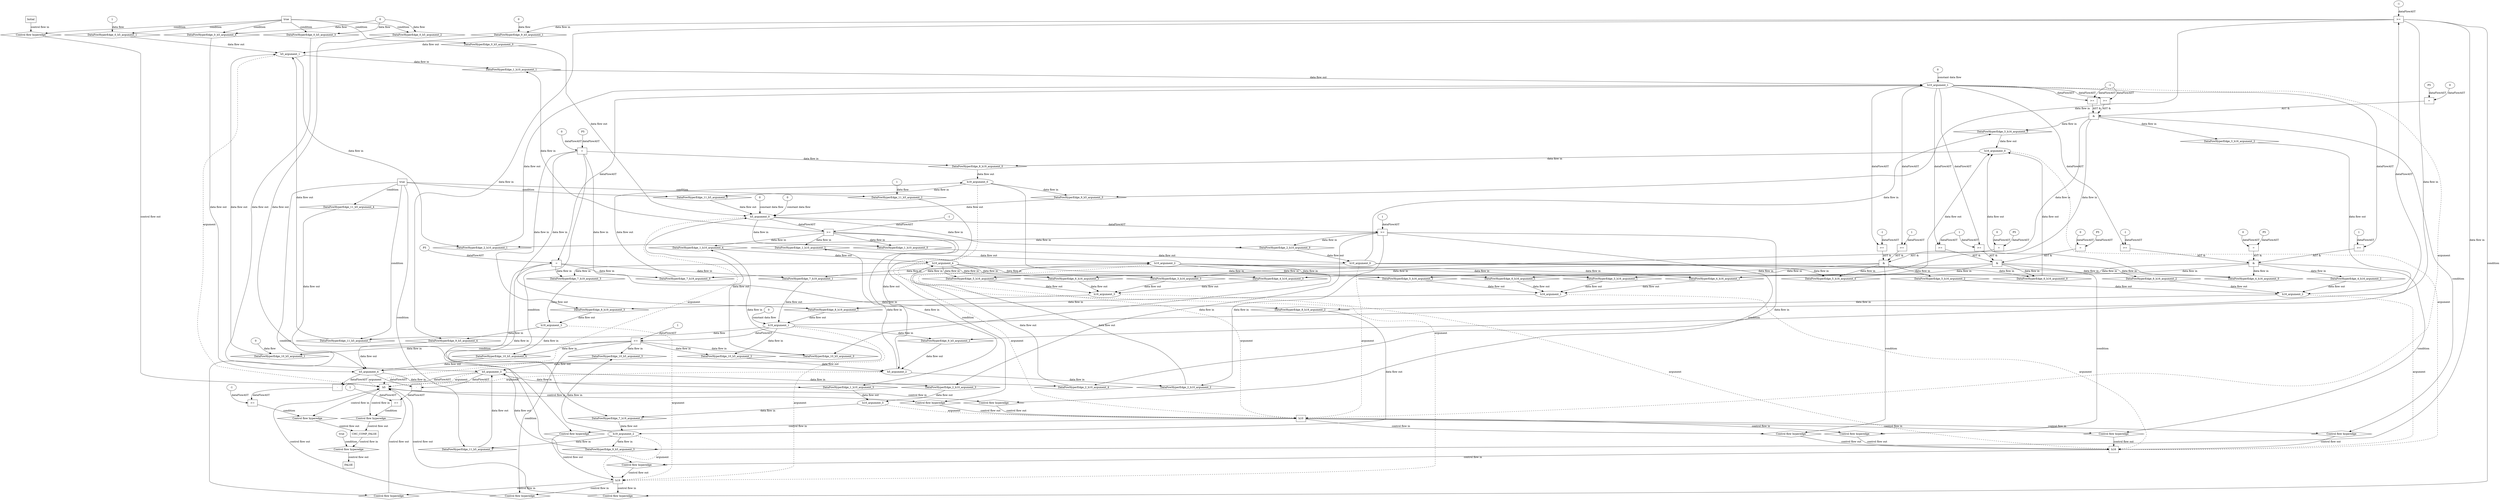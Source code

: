 digraph dag {
"CHC_COMP_FALSE" [label="CHC_COMP_FALSE" nodeName="CHC_COMP_FALSE" class=cfn  shape="rect"];
"h10" [label="h10" nodeName="h10" class=cfn  shape="rect"];
"h16" [label="h16" nodeName="h16" class=cfn  shape="rect"];
"h19" [label="h19" nodeName="h19" class=cfn  shape="rect"];
"h5" [label="h5" nodeName="h5" class=cfn  shape="rect"];
FALSE [label="FALSE" nodeName=FALSE class=cfn  shape="rect"];
Initial [label="Initial" nodeName=Initial class=cfn  shape="rect"];
ControlFowHyperEdge_0 [label="Control flow hyperedge" nodeName=ControlFowHyperEdge_0 class=controlFlowHyperEdge shape="diamond"];
"Initial" -> ControlFowHyperEdge_0 [label="control flow in"]
ControlFowHyperEdge_0 -> "h5" [label="control flow out"]
ControlFowHyperEdge_1 [label="Control flow hyperedge" nodeName=ControlFowHyperEdge_1 class=controlFlowHyperEdge shape="diamond"];
"h5" -> ControlFowHyperEdge_1 [label="control flow in"]
ControlFowHyperEdge_1 -> "h10" [label="control flow out"]
ControlFowHyperEdge_2 [label="Control flow hyperedge" nodeName=ControlFowHyperEdge_2 class=controlFlowHyperEdge shape="diamond"];
"h5" -> ControlFowHyperEdge_2 [label="control flow in"]
ControlFowHyperEdge_2 -> "h10" [label="control flow out"]
ControlFowHyperEdge_3 [label="Control flow hyperedge" nodeName=ControlFowHyperEdge_3 class=controlFlowHyperEdge shape="diamond"];
"h10" -> ControlFowHyperEdge_3 [label="control flow in"]
ControlFowHyperEdge_3 -> "h16" [label="control flow out"]
ControlFowHyperEdge_4 [label="Control flow hyperedge" nodeName=ControlFowHyperEdge_4 class=controlFlowHyperEdge shape="diamond"];
"h10" -> ControlFowHyperEdge_4 [label="control flow in"]
ControlFowHyperEdge_4 -> "h16" [label="control flow out"]
ControlFowHyperEdge_5 [label="Control flow hyperedge" nodeName=ControlFowHyperEdge_5 class=controlFlowHyperEdge shape="diamond"];
"h10" -> ControlFowHyperEdge_5 [label="control flow in"]
ControlFowHyperEdge_5 -> "h16" [label="control flow out"]
ControlFowHyperEdge_6 [label="Control flow hyperedge" nodeName=ControlFowHyperEdge_6 class=controlFlowHyperEdge shape="diamond"];
"h10" -> ControlFowHyperEdge_6 [label="control flow in"]
ControlFowHyperEdge_6 -> "h16" [label="control flow out"]
ControlFowHyperEdge_7 [label="Control flow hyperedge" nodeName=ControlFowHyperEdge_7 class=controlFlowHyperEdge shape="diamond"];
"h10" -> ControlFowHyperEdge_7 [label="control flow in"]
ControlFowHyperEdge_7 -> "h19" [label="control flow out"]
ControlFowHyperEdge_8 [label="Control flow hyperedge" nodeName=ControlFowHyperEdge_8 class=controlFlowHyperEdge shape="diamond"];
"h16" -> ControlFowHyperEdge_8 [label="control flow in"]
ControlFowHyperEdge_8 -> "h19" [label="control flow out"]
ControlFowHyperEdge_9 [label="Control flow hyperedge" nodeName=ControlFowHyperEdge_9 class=controlFlowHyperEdge shape="diamond"];
"h19" -> ControlFowHyperEdge_9 [label="control flow in"]
ControlFowHyperEdge_9 -> "h5" [label="control flow out"]
ControlFowHyperEdge_10 [label="Control flow hyperedge" nodeName=ControlFowHyperEdge_10 class=controlFlowHyperEdge shape="diamond"];
"h19" -> ControlFowHyperEdge_10 [label="control flow in"]
ControlFowHyperEdge_10 -> "h5" [label="control flow out"]
ControlFowHyperEdge_11 [label="Control flow hyperedge" nodeName=ControlFowHyperEdge_11 class=controlFlowHyperEdge shape="diamond"];
"h19" -> ControlFowHyperEdge_11 [label="control flow in"]
ControlFowHyperEdge_11 -> "h5" [label="control flow out"]
ControlFowHyperEdge_12 [label="Control flow hyperedge" nodeName=ControlFowHyperEdge_12 class=controlFlowHyperEdge shape="diamond"];
"h5" -> ControlFowHyperEdge_12 [label="control flow in"]
ControlFowHyperEdge_12 -> "CHC_COMP_FALSE" [label="control flow out"]
ControlFowHyperEdge_13 [label="Control flow hyperedge" nodeName=ControlFowHyperEdge_13 class=controlFlowHyperEdge shape="diamond"];
"h5" -> ControlFowHyperEdge_13 [label="control flow in"]
ControlFowHyperEdge_13 -> "CHC_COMP_FALSE" [label="control flow out"]
ControlFowHyperEdge_14 [label="Control flow hyperedge" nodeName=ControlFowHyperEdge_14 class=controlFlowHyperEdge shape="diamond"];
"CHC_COMP_FALSE" -> ControlFowHyperEdge_14 [label="control flow in"]
ControlFowHyperEdge_14 -> "FALSE" [label="control flow out"]
"h5_argument_0" [label="h5_argument_0" nodeName=argument0 class=argument  head="h5" shape="oval"];
"h5_argument_0" -> "h5"[label="argument" style="dashed"]
"h5_argument_1" [label="h5_argument_1" nodeName=argument1 class=argument  head="h5" shape="oval"];
"h5_argument_1" -> "h5"[label="argument" style="dashed"]
"h5_argument_2" [label="h5_argument_2" nodeName=argument2 class=argument  head="h5" shape="oval"];
"h5_argument_2" -> "h5"[label="argument" style="dashed"]
"h5_argument_3" [label="h5_argument_3" nodeName=argument3 class=argument  head="h5" shape="oval"];
"h5_argument_3" -> "h5"[label="argument" style="dashed"]
"h5_argument_4" [label="h5_argument_4" nodeName=argument4 class=argument  head="h5" shape="oval"];
"h5_argument_4" -> "h5"[label="argument" style="dashed"]
"h10_argument_0" [label="h10_argument_0" nodeName=argument0 class=argument  head="h10" shape="oval"];
"h10_argument_0" -> "h10"[label="argument" style="dashed"]
"h10_argument_1" [label="h10_argument_1" nodeName=argument1 class=argument  head="h10" shape="oval"];
"h10_argument_1" -> "h10"[label="argument" style="dashed"]
"h10_argument_2" [label="h10_argument_2" nodeName=argument2 class=argument  head="h10" shape="oval"];
"h10_argument_2" -> "h10"[label="argument" style="dashed"]
"h10_argument_3" [label="h10_argument_3" nodeName=argument3 class=argument  head="h10" shape="oval"];
"h10_argument_3" -> "h10"[label="argument" style="dashed"]
"h10_argument_4" [label="h10_argument_4" nodeName=argument4 class=argument  head="h10" shape="oval"];
"h10_argument_4" -> "h10"[label="argument" style="dashed"]
"h16_argument_0" [label="h16_argument_0" nodeName=argument0 class=argument  head="h16" shape="oval"];
"h16_argument_0" -> "h16"[label="argument" style="dashed"]
"h16_argument_1" [label="h16_argument_1" nodeName=argument1 class=argument  head="h16" shape="oval"];
"h16_argument_1" -> "h16"[label="argument" style="dashed"]
"h16_argument_2" [label="h16_argument_2" nodeName=argument2 class=argument  head="h16" shape="oval"];
"h16_argument_2" -> "h16"[label="argument" style="dashed"]
"h16_argument_3" [label="h16_argument_3" nodeName=argument3 class=argument  head="h16" shape="oval"];
"h16_argument_3" -> "h16"[label="argument" style="dashed"]
"h19_argument_0" [label="h19_argument_0" nodeName=argument0 class=argument  head="h19" shape="oval"];
"h19_argument_0" -> "h19"[label="argument" style="dashed"]
"h19_argument_1" [label="h19_argument_1" nodeName=argument1 class=argument  head="h19" shape="oval"];
"h19_argument_1" -> "h19"[label="argument" style="dashed"]
"h19_argument_2" [label="h19_argument_2" nodeName=argument2 class=argument  head="h19" shape="oval"];
"h19_argument_2" -> "h19"[label="argument" style="dashed"]
"h19_argument_3" [label="h19_argument_3" nodeName=argument3 class=argument  head="h19" shape="oval"];
"h19_argument_3" -> "h19"[label="argument" style="dashed"]

"true_0" [label="true" nodeName="true_0" class=true shape="rect"];
"true_0" -> "ControlFowHyperEdge_0" [label="condition"];
"xxxh5___Initial_0xxxdataFlow_0_node_0" [label="1" nodeName="xxxh5___Initial_0xxxdataFlow_0_node_0" class=Literal ];

"xxxh5___Initial_0xxxdataFlow_0_node_0" -> "DataFowHyperEdge_0_h5_argument_1" [label="data flow"];
"xxxh5___Initial_0xxxdataFlow1_node_0" [label="0" nodeName="xxxh5___Initial_0xxxdataFlow1_node_0" class=Literal ];

"xxxh5___Initial_0xxxdataFlow1_node_0" -> "DataFowHyperEdge_0_h5_argument_2" [label="data flow"];

"xxxh5___Initial_0xxxdataFlow1_node_0" -> "DataFowHyperEdge_0_h5_argument_3" [label="data flow"];

"xxxh5___Initial_0xxxdataFlow1_node_0" -> "DataFowHyperEdge_0_h5_argument_4" [label="data flow"];
"xxxh10___h5_1xxxguard_0_node_0" [label=">=" nodeName="xxxh10___h5_1xxxguard_0_node_0" class=Operator  shape="rect"];
"xxxh10___h5_1xxxguard_0_node_1" [label="-1" nodeName="xxxh10___h5_1xxxguard_0_node_1" class=Literal ];
"xxxh10___h5_1xxxguard_0_node_1" -> "xxxh10___h5_1xxxguard_0_node_0"[label="dataFlowAST"]
"h5_argument_0" -> "xxxh10___h5_1xxxguard_0_node_0"[label="dataFlowAST"]

"xxxh10___h5_1xxxguard_0_node_0" -> "ControlFowHyperEdge_1" [label="condition"];
"xxxh10___h5_2xxxguard_0_node_0" [label=">=" nodeName="xxxh10___h5_2xxxguard_0_node_0" class=Operator  shape="rect"];
"xxxh10___h5_2xxxguard_0_node_2" [label="1" nodeName="xxxh10___h5_2xxxguard_0_node_2" class=Literal ];
"h5_argument_0" -> "xxxh10___h5_2xxxguard_0_node_0"[label="dataFlowAST"]
"xxxh10___h5_2xxxguard_0_node_2" -> "xxxh10___h5_2xxxguard_0_node_0"[label="dataFlowAST"]

"xxxh10___h5_2xxxguard_0_node_0" -> "ControlFowHyperEdge_2" [label="condition"];
"xxxh16___h10_3xxx_and" [label="&" nodeName="xxxh16___h10_3xxx_and" class=Operator shape="rect"];
"xxxh16___h10_3xxxguard_0_node_0" [label=">=" nodeName="xxxh16___h10_3xxxguard_0_node_0" class=Operator  shape="rect"];
"xxxh16___h10_3xxxguard_0_node_1" [label="-1" nodeName="xxxh16___h10_3xxxguard_0_node_1" class=Literal ];
"xxxh16___h10_3xxxguard_0_node_1" -> "xxxh16___h10_3xxxguard_0_node_0"[label="dataFlowAST"]
"h10_argument_1" -> "xxxh16___h10_3xxxguard_0_node_0"[label="dataFlowAST"]

"xxxh16___h10_3xxxguard_0_node_0" -> "xxxh16___h10_3xxx_and" [label="AST &"];
"xxxh16___h10_3xxxguard1_node_0" [label=">=" nodeName="xxxh16___h10_3xxxguard1_node_0" class=Operator  shape="rect"];
"xxxh16___h10_3xxxguard_0_node_1" -> "xxxh16___h10_3xxxguard1_node_0"[label="dataFlowAST"]
"h10_argument_1" -> "xxxh16___h10_3xxxguard1_node_0"[label="dataFlowAST"]

"xxxh16___h10_3xxxguard1_node_0" -> "xxxh16___h10_3xxx_and" [label="AST &"];
"xxxh16___h10_3xxxguard2_node_0" [label="=" nodeName="xxxh16___h10_3xxxguard2_node_0" class=Operator  shape="rect"];
"xxxh16___h10_3xxxguard2_node_1" [label="P5" nodeName="xxxh16___h10_3xxxguard2_node_1" class=Constant ];
"xxxh16___h10_3xxxguard2_node_2" [label="0" nodeName="xxxh16___h10_3xxxguard2_node_2" class=Literal ];
"xxxh16___h10_3xxxguard2_node_1" -> "xxxh16___h10_3xxxguard2_node_0"[label="dataFlowAST"]
"xxxh16___h10_3xxxguard2_node_2" -> "xxxh16___h10_3xxxguard2_node_0"[label="dataFlowAST"]

"xxxh16___h10_3xxxguard2_node_0" -> "xxxh16___h10_3xxx_and" [label="AST &"];
"xxxh16___h10_3xxx_and" -> "ControlFowHyperEdge_3" [label="condition"];
"xxxh16___h10_4xxx_and" [label="&" nodeName="xxxh16___h10_4xxx_and" class=Operator shape="rect"];
"xxxh16___h10_4xxxguard_0_node_0" [label=">=" nodeName="xxxh16___h10_4xxxguard_0_node_0" class=Operator  shape="rect"];
"xxxh16___h10_4xxxguard_0_node_2" [label="1" nodeName="xxxh16___h10_4xxxguard_0_node_2" class=Literal ];
"h10_argument_1" -> "xxxh16___h10_4xxxguard_0_node_0"[label="dataFlowAST"]
"xxxh16___h10_4xxxguard_0_node_2" -> "xxxh16___h10_4xxxguard_0_node_0"[label="dataFlowAST"]

"xxxh16___h10_4xxxguard_0_node_0" -> "xxxh16___h10_4xxx_and" [label="AST &"];
"xxxh16___h10_4xxxguard1_node_0" [label=">=" nodeName="xxxh16___h10_4xxxguard1_node_0" class=Operator  shape="rect"];
"xxxh16___h10_4xxxguard1_node_1" [label="-1" nodeName="xxxh16___h10_4xxxguard1_node_1" class=Literal ];
"xxxh16___h10_4xxxguard1_node_1" -> "xxxh16___h10_4xxxguard1_node_0"[label="dataFlowAST"]
"h10_argument_1" -> "xxxh16___h10_4xxxguard1_node_0"[label="dataFlowAST"]

"xxxh16___h10_4xxxguard1_node_0" -> "xxxh16___h10_4xxx_and" [label="AST &"];
"xxxh16___h10_4xxxguard2_node_0" [label="=" nodeName="xxxh16___h10_4xxxguard2_node_0" class=Operator  shape="rect"];
"xxxh16___h10_4xxxguard2_node_1" [label="P5" nodeName="xxxh16___h10_4xxxguard2_node_1" class=Constant ];
"xxxh16___h10_4xxxguard2_node_2" [label="0" nodeName="xxxh16___h10_4xxxguard2_node_2" class=Literal ];
"xxxh16___h10_4xxxguard2_node_1" -> "xxxh16___h10_4xxxguard2_node_0"[label="dataFlowAST"]
"xxxh16___h10_4xxxguard2_node_2" -> "xxxh16___h10_4xxxguard2_node_0"[label="dataFlowAST"]

"xxxh16___h10_4xxxguard2_node_0" -> "xxxh16___h10_4xxx_and" [label="AST &"];
"xxxh16___h10_4xxx_and" -> "ControlFowHyperEdge_4" [label="condition"];
"xxxh16___h10_5xxx_and" [label="&" nodeName="xxxh16___h10_5xxx_and" class=Operator shape="rect"];
"xxxh16___h10_5xxxguard_0_node_0" [label=">=" nodeName="xxxh16___h10_5xxxguard_0_node_0" class=Operator  shape="rect"];
"xxxh16___h10_5xxxguard_0_node_1" [label="-1" nodeName="xxxh16___h10_5xxxguard_0_node_1" class=Literal ];
"xxxh16___h10_5xxxguard_0_node_1" -> "xxxh16___h10_5xxxguard_0_node_0"[label="dataFlowAST"]
"h10_argument_1" -> "xxxh16___h10_5xxxguard_0_node_0"[label="dataFlowAST"]

"xxxh16___h10_5xxxguard_0_node_0" -> "xxxh16___h10_5xxx_and" [label="AST &"];
"xxxh16___h10_5xxxguard1_node_0" [label=">=" nodeName="xxxh16___h10_5xxxguard1_node_0" class=Operator  shape="rect"];
"xxxh16___h10_5xxxguard1_node_2" [label="1" nodeName="xxxh16___h10_5xxxguard1_node_2" class=Literal ];
"h10_argument_1" -> "xxxh16___h10_5xxxguard1_node_0"[label="dataFlowAST"]
"xxxh16___h10_5xxxguard1_node_2" -> "xxxh16___h10_5xxxguard1_node_0"[label="dataFlowAST"]

"xxxh16___h10_5xxxguard1_node_0" -> "xxxh16___h10_5xxx_and" [label="AST &"];
"xxxh16___h10_5xxxguard2_node_0" [label="=" nodeName="xxxh16___h10_5xxxguard2_node_0" class=Operator  shape="rect"];
"xxxh16___h10_5xxxguard2_node_1" [label="P5" nodeName="xxxh16___h10_5xxxguard2_node_1" class=Constant ];
"xxxh16___h10_5xxxguard2_node_2" [label="0" nodeName="xxxh16___h10_5xxxguard2_node_2" class=Literal ];
"xxxh16___h10_5xxxguard2_node_1" -> "xxxh16___h10_5xxxguard2_node_0"[label="dataFlowAST"]
"xxxh16___h10_5xxxguard2_node_2" -> "xxxh16___h10_5xxxguard2_node_0"[label="dataFlowAST"]

"xxxh16___h10_5xxxguard2_node_0" -> "xxxh16___h10_5xxx_and" [label="AST &"];
"xxxh16___h10_5xxx_and" -> "ControlFowHyperEdge_5" [label="condition"];
"xxxh16___h10_6xxx_and" [label="&" nodeName="xxxh16___h10_6xxx_and" class=Operator shape="rect"];
"xxxh16___h10_6xxxguard_0_node_0" [label=">=" nodeName="xxxh16___h10_6xxxguard_0_node_0" class=Operator  shape="rect"];
"xxxh16___h10_6xxxguard_0_node_2" [label="1" nodeName="xxxh16___h10_6xxxguard_0_node_2" class=Literal ];
"h10_argument_1" -> "xxxh16___h10_6xxxguard_0_node_0"[label="dataFlowAST"]
"xxxh16___h10_6xxxguard_0_node_2" -> "xxxh16___h10_6xxxguard_0_node_0"[label="dataFlowAST"]

"xxxh16___h10_6xxxguard_0_node_0" -> "xxxh16___h10_6xxx_and" [label="AST &"];
"xxxh16___h10_6xxxguard1_node_0" [label=">=" nodeName="xxxh16___h10_6xxxguard1_node_0" class=Operator  shape="rect"];
"h10_argument_1" -> "xxxh16___h10_6xxxguard1_node_0"[label="dataFlowAST"]
"xxxh16___h10_6xxxguard_0_node_2" -> "xxxh16___h10_6xxxguard1_node_0"[label="dataFlowAST"]

"xxxh16___h10_6xxxguard1_node_0" -> "xxxh16___h10_6xxx_and" [label="AST &"];
"xxxh16___h10_6xxxguard2_node_0" [label="=" nodeName="xxxh16___h10_6xxxguard2_node_0" class=Operator  shape="rect"];
"xxxh16___h10_6xxxguard2_node_1" [label="P5" nodeName="xxxh16___h10_6xxxguard2_node_1" class=Constant ];
"xxxh16___h10_6xxxguard2_node_2" [label="0" nodeName="xxxh16___h10_6xxxguard2_node_2" class=Literal ];
"xxxh16___h10_6xxxguard2_node_1" -> "xxxh16___h10_6xxxguard2_node_0"[label="dataFlowAST"]
"xxxh16___h10_6xxxguard2_node_2" -> "xxxh16___h10_6xxxguard2_node_0"[label="dataFlowAST"]

"xxxh16___h10_6xxxguard2_node_0" -> "xxxh16___h10_6xxx_and" [label="AST &"];
"xxxh16___h10_6xxx_and" -> "ControlFowHyperEdge_6" [label="condition"];
"xxxh19___h10_7xxxguard_0_node_0" [label="=" nodeName="xxxh19___h10_7xxxguard_0_node_0" class=Operator  shape="rect"];
"xxxh19___h10_7xxxguard_0_node_1" [label="P5" nodeName="xxxh19___h10_7xxxguard_0_node_1" class=Constant ];
"xxxh19___h10_7xxxguard_0_node_1" -> "xxxh19___h10_7xxxguard_0_node_0"[label="dataFlowAST"]
"h10_argument_1" -> "xxxh19___h10_7xxxguard_0_node_0"[label="dataFlowAST"]

"xxxh19___h10_7xxxguard_0_node_0" -> "ControlFowHyperEdge_7" [label="condition"];
"xxxh19___h16_8xxxguard_0_node_0" [label="=" nodeName="xxxh19___h16_8xxxguard_0_node_0" class=Operator  shape="rect"];
"xxxh19___h16_8xxxguard_0_node_1" [label="P5" nodeName="xxxh19___h16_8xxxguard_0_node_1" class=Constant ];
"xxxh19___h16_8xxxguard_0_node_2" [label="0" nodeName="xxxh19___h16_8xxxguard_0_node_2" class=Literal ];
"xxxh19___h16_8xxxguard_0_node_1" -> "xxxh19___h16_8xxxguard_0_node_0"[label="dataFlowAST"]
"xxxh19___h16_8xxxguard_0_node_2" -> "xxxh19___h16_8xxxguard_0_node_0"[label="dataFlowAST"]

"xxxh19___h16_8xxxguard_0_node_0" -> "ControlFowHyperEdge_8" [label="condition"];
"xxxh5___h19_9xxxguard_0_node_0" [label=">=" nodeName="xxxh5___h19_9xxxguard_0_node_0" class=Operator  shape="rect"];
"xxxh5___h19_9xxxguard_0_node_1" [label="-1" nodeName="xxxh5___h19_9xxxguard_0_node_1" class=Literal ];
"xxxh5___h19_9xxxguard_0_node_1" -> "xxxh5___h19_9xxxguard_0_node_0"[label="dataFlowAST"]
"h19_argument_1" -> "xxxh5___h19_9xxxguard_0_node_0"[label="dataFlowAST"]

"xxxh5___h19_9xxxguard_0_node_0" -> "ControlFowHyperEdge_9" [label="condition"];
"xxxh5___h19_9xxxdataFlow_0_node_0" [label="0" nodeName="xxxh5___h19_9xxxdataFlow_0_node_0" class=Literal ];

"xxxh5___h19_9xxxdataFlow_0_node_0" -> "DataFowHyperEdge_9_h5_argument_1" [label="data flow"];
"xxxh5___h19_10xxxguard_0_node_0" [label=">=" nodeName="xxxh5___h19_10xxxguard_0_node_0" class=Operator  shape="rect"];
"xxxh5___h19_10xxxguard_0_node_2" [label="1" nodeName="xxxh5___h19_10xxxguard_0_node_2" class=Literal ];
"h19_argument_1" -> "xxxh5___h19_10xxxguard_0_node_0"[label="dataFlowAST"]
"xxxh5___h19_10xxxguard_0_node_2" -> "xxxh5___h19_10xxxguard_0_node_0"[label="dataFlowAST"]

"xxxh5___h19_10xxxguard_0_node_0" -> "ControlFowHyperEdge_10" [label="condition"];
"xxxh5___h19_10xxxdataFlow_0_node_0" [label="0" nodeName="xxxh5___h19_10xxxdataFlow_0_node_0" class=Literal ];

"xxxh5___h19_10xxxdataFlow_0_node_0" -> "DataFowHyperEdge_10_h5_argument_1" [label="data flow"];
"true_11" [label="true" nodeName="true_11" class=true shape="rect"];
"true_11" -> "ControlFowHyperEdge_11" [label="condition"];

"h19_argument_1" -> "DataFowHyperEdge_11_h5_argument_1" [label="data flow"];
"xxxh5___h19_11xxxdataFlow1_node_0" [label="1" nodeName="xxxh5___h19_11xxxdataFlow1_node_0" class=Literal ];

"xxxh5___h19_11xxxdataFlow1_node_0" -> "DataFowHyperEdge_11_h5_argument_2" [label="data flow"];
"xxxCHC_COMP_FALSE___h5_12xxxguard_0_node_0" [label=">=" nodeName="xxxCHC_COMP_FALSE___h5_12xxxguard_0_node_0" class=Operator  shape="rect"];
"xxxCHC_COMP_FALSE___h5_12xxxguard_0_node_1" [label="-1" nodeName="xxxCHC_COMP_FALSE___h5_12xxxguard_0_node_1" class=Literal ];
"xxxCHC_COMP_FALSE___h5_12xxxguard_0_node_2" [label="-" nodeName="xxxCHC_COMP_FALSE___h5_12xxxguard_0_node_2" class= Operator shape="rect"];
"xxxCHC_COMP_FALSE___h5_12xxxguard_0_node_1" -> "xxxCHC_COMP_FALSE___h5_12xxxguard_0_node_0"[label="dataFlowAST"]
"xxxCHC_COMP_FALSE___h5_12xxxguard_0_node_2" -> "xxxCHC_COMP_FALSE___h5_12xxxguard_0_node_0"[label="dataFlowAST"]
"h5_argument_3" -> "xxxCHC_COMP_FALSE___h5_12xxxguard_0_node_2"[label="dataFlowAST"]
"h5_argument_4" -> "xxxCHC_COMP_FALSE___h5_12xxxguard_0_node_2"[label="dataFlowAST"]

"xxxCHC_COMP_FALSE___h5_12xxxguard_0_node_0" -> "ControlFowHyperEdge_12" [label="condition"];
"xxxCHC_COMP_FALSE___h5_13xxxguard_0_node_0" [label=">=" nodeName="xxxCHC_COMP_FALSE___h5_13xxxguard_0_node_0" class=Operator  shape="rect"];
"xxxCHC_COMP_FALSE___h5_13xxxguard_0_node_1" [label="-" nodeName="xxxCHC_COMP_FALSE___h5_13xxxguard_0_node_1" class= Operator shape="rect"];
"xxxCHC_COMP_FALSE___h5_13xxxguard_0_node_4" [label="1" nodeName="xxxCHC_COMP_FALSE___h5_13xxxguard_0_node_4" class=Literal ];
"xxxCHC_COMP_FALSE___h5_13xxxguard_0_node_1" -> "xxxCHC_COMP_FALSE___h5_13xxxguard_0_node_0"[label="dataFlowAST"]
"xxxCHC_COMP_FALSE___h5_13xxxguard_0_node_4" -> "xxxCHC_COMP_FALSE___h5_13xxxguard_0_node_0"[label="dataFlowAST"]
"h5_argument_3" -> "xxxCHC_COMP_FALSE___h5_13xxxguard_0_node_1"[label="dataFlowAST"]
"h5_argument_4" -> "xxxCHC_COMP_FALSE___h5_13xxxguard_0_node_1"[label="dataFlowAST"]

"xxxCHC_COMP_FALSE___h5_13xxxguard_0_node_0" -> "ControlFowHyperEdge_13" [label="condition"];
"xxxFALSE___CHC_COMP_FALSE_14xxxguard_0_node_0" [label="true" nodeName="xxxFALSE___CHC_COMP_FALSE_14xxxguard_0_node_0" class=BoolValue ];

"xxxFALSE___CHC_COMP_FALSE_14xxxguard_0_node_0" -> "ControlFowHyperEdge_14" [label="condition"];
"DataFowHyperEdge_0_h5_argument_0" [label="DataFowHyperEdge_0_h5_argument_0" nodeName="DataFowHyperEdge_0_h5_argument_0" class=DataFlowHyperedge shape="diamond"];
"DataFowHyperEdge_0_h5_argument_0" -> "h5_argument_0"[label="data flow out"]
"true_0" -> "DataFowHyperEdge_0_h5_argument_0" [label="condition"];
"DataFowHyperEdge_0_h5_argument_1" [label="DataFowHyperEdge_0_h5_argument_1" nodeName="DataFowHyperEdge_0_h5_argument_1" class=DataFlowHyperedge shape="diamond"];
"DataFowHyperEdge_0_h5_argument_1" -> "h5_argument_1"[label="data flow out"]
"true_0" -> "DataFowHyperEdge_0_h5_argument_1" [label="condition"];
"DataFowHyperEdge_0_h5_argument_2" [label="DataFowHyperEdge_0_h5_argument_2" nodeName="DataFowHyperEdge_0_h5_argument_2" class=DataFlowHyperedge shape="diamond"];
"DataFowHyperEdge_0_h5_argument_2" -> "h5_argument_2"[label="data flow out"]
"true_0" -> "DataFowHyperEdge_0_h5_argument_2" [label="condition"];
"DataFowHyperEdge_0_h5_argument_3" [label="DataFowHyperEdge_0_h5_argument_3" nodeName="DataFowHyperEdge_0_h5_argument_3" class=DataFlowHyperedge shape="diamond"];
"DataFowHyperEdge_0_h5_argument_3" -> "h5_argument_3"[label="data flow out"]
"true_0" -> "DataFowHyperEdge_0_h5_argument_3" [label="condition"];
"DataFowHyperEdge_0_h5_argument_4" [label="DataFowHyperEdge_0_h5_argument_4" nodeName="DataFowHyperEdge_0_h5_argument_4" class=DataFlowHyperedge shape="diamond"];
"DataFowHyperEdge_0_h5_argument_4" -> "h5_argument_4"[label="data flow out"]
"true_0" -> "DataFowHyperEdge_0_h5_argument_4" [label="condition"];
"DataFowHyperEdge_1_h10_argument_0" [label="DataFowHyperEdge_1_h10_argument_0" nodeName="DataFowHyperEdge_1_h10_argument_0" class=DataFlowHyperedge shape="diamond"];
"DataFowHyperEdge_1_h10_argument_0" -> "h10_argument_0"[label="data flow out"]
"xxxh10___h5_1xxxguard_0_node_0" -> "DataFowHyperEdge_1_h10_argument_0"[label="data flow in"]
"DataFowHyperEdge_1_h10_argument_1" [label="DataFowHyperEdge_1_h10_argument_1" nodeName="DataFowHyperEdge_1_h10_argument_1" class=DataFlowHyperedge shape="diamond"];
"DataFowHyperEdge_1_h10_argument_1" -> "h10_argument_1"[label="data flow out"]
"xxxh10___h5_1xxxguard_0_node_0" -> "DataFowHyperEdge_1_h10_argument_1"[label="data flow in"]
"DataFowHyperEdge_1_h10_argument_2" [label="DataFowHyperEdge_1_h10_argument_2" nodeName="DataFowHyperEdge_1_h10_argument_2" class=DataFlowHyperedge shape="diamond"];
"DataFowHyperEdge_1_h10_argument_2" -> "h10_argument_2"[label="data flow out"]
"xxxh10___h5_1xxxguard_0_node_0" -> "DataFowHyperEdge_1_h10_argument_2"[label="data flow in"]
"DataFowHyperEdge_1_h10_argument_3" [label="DataFowHyperEdge_1_h10_argument_3" nodeName="DataFowHyperEdge_1_h10_argument_3" class=DataFlowHyperedge shape="diamond"];
"DataFowHyperEdge_1_h10_argument_3" -> "h10_argument_3"[label="data flow out"]
"xxxh10___h5_1xxxguard_0_node_0" -> "DataFowHyperEdge_1_h10_argument_3"[label="data flow in"]
"DataFowHyperEdge_1_h10_argument_4" [label="DataFowHyperEdge_1_h10_argument_4" nodeName="DataFowHyperEdge_1_h10_argument_4" class=DataFlowHyperedge shape="diamond"];
"DataFowHyperEdge_1_h10_argument_4" -> "h10_argument_4"[label="data flow out"]
"xxxh10___h5_1xxxguard_0_node_0" -> "DataFowHyperEdge_1_h10_argument_4"[label="data flow in"]
"DataFowHyperEdge_2_h10_argument_0" [label="DataFowHyperEdge_2_h10_argument_0" nodeName="DataFowHyperEdge_2_h10_argument_0" class=DataFlowHyperedge shape="diamond"];
"DataFowHyperEdge_2_h10_argument_0" -> "h10_argument_0"[label="data flow out"]
"xxxh10___h5_2xxxguard_0_node_0" -> "DataFowHyperEdge_2_h10_argument_0"[label="data flow in"]
"DataFowHyperEdge_2_h10_argument_1" [label="DataFowHyperEdge_2_h10_argument_1" nodeName="DataFowHyperEdge_2_h10_argument_1" class=DataFlowHyperedge shape="diamond"];
"DataFowHyperEdge_2_h10_argument_1" -> "h10_argument_1"[label="data flow out"]
"xxxh10___h5_2xxxguard_0_node_0" -> "DataFowHyperEdge_2_h10_argument_1"[label="data flow in"]
"DataFowHyperEdge_2_h10_argument_2" [label="DataFowHyperEdge_2_h10_argument_2" nodeName="DataFowHyperEdge_2_h10_argument_2" class=DataFlowHyperedge shape="diamond"];
"DataFowHyperEdge_2_h10_argument_2" -> "h10_argument_2"[label="data flow out"]
"xxxh10___h5_2xxxguard_0_node_0" -> "DataFowHyperEdge_2_h10_argument_2"[label="data flow in"]
"DataFowHyperEdge_2_h10_argument_3" [label="DataFowHyperEdge_2_h10_argument_3" nodeName="DataFowHyperEdge_2_h10_argument_3" class=DataFlowHyperedge shape="diamond"];
"DataFowHyperEdge_2_h10_argument_3" -> "h10_argument_3"[label="data flow out"]
"xxxh10___h5_2xxxguard_0_node_0" -> "DataFowHyperEdge_2_h10_argument_3"[label="data flow in"]
"DataFowHyperEdge_2_h10_argument_4" [label="DataFowHyperEdge_2_h10_argument_4" nodeName="DataFowHyperEdge_2_h10_argument_4" class=DataFlowHyperedge shape="diamond"];
"DataFowHyperEdge_2_h10_argument_4" -> "h10_argument_4"[label="data flow out"]
"xxxh10___h5_2xxxguard_0_node_0" -> "DataFowHyperEdge_2_h10_argument_4"[label="data flow in"]
"DataFowHyperEdge_3_h16_argument_0" [label="DataFowHyperEdge_3_h16_argument_0" nodeName="DataFowHyperEdge_3_h16_argument_0" class=DataFlowHyperedge shape="diamond"];
"DataFowHyperEdge_3_h16_argument_0" -> "h16_argument_0"[label="data flow out"]
"xxxh16___h10_3xxx_and" -> "DataFowHyperEdge_3_h16_argument_0"[label="data flow in"]
"DataFowHyperEdge_3_h16_argument_1" [label="DataFowHyperEdge_3_h16_argument_1" nodeName="DataFowHyperEdge_3_h16_argument_1" class=DataFlowHyperedge shape="diamond"];
"DataFowHyperEdge_3_h16_argument_1" -> "h16_argument_1"[label="data flow out"]
"xxxh16___h10_3xxx_and" -> "DataFowHyperEdge_3_h16_argument_1"[label="data flow in"]
"DataFowHyperEdge_3_h16_argument_2" [label="DataFowHyperEdge_3_h16_argument_2" nodeName="DataFowHyperEdge_3_h16_argument_2" class=DataFlowHyperedge shape="diamond"];
"DataFowHyperEdge_3_h16_argument_2" -> "h16_argument_2"[label="data flow out"]
"xxxh16___h10_3xxx_and" -> "DataFowHyperEdge_3_h16_argument_2"[label="data flow in"]
"DataFowHyperEdge_3_h16_argument_3" [label="DataFowHyperEdge_3_h16_argument_3" nodeName="DataFowHyperEdge_3_h16_argument_3" class=DataFlowHyperedge shape="diamond"];
"DataFowHyperEdge_3_h16_argument_3" -> "h16_argument_3"[label="data flow out"]
"xxxh16___h10_3xxx_and" -> "DataFowHyperEdge_3_h16_argument_3"[label="data flow in"]
"DataFowHyperEdge_4_h16_argument_0" [label="DataFowHyperEdge_4_h16_argument_0" nodeName="DataFowHyperEdge_4_h16_argument_0" class=DataFlowHyperedge shape="diamond"];
"DataFowHyperEdge_4_h16_argument_0" -> "h16_argument_0"[label="data flow out"]
"xxxh16___h10_4xxx_and" -> "DataFowHyperEdge_4_h16_argument_0"[label="data flow in"]
"DataFowHyperEdge_4_h16_argument_1" [label="DataFowHyperEdge_4_h16_argument_1" nodeName="DataFowHyperEdge_4_h16_argument_1" class=DataFlowHyperedge shape="diamond"];
"DataFowHyperEdge_4_h16_argument_1" -> "h16_argument_1"[label="data flow out"]
"xxxh16___h10_4xxx_and" -> "DataFowHyperEdge_4_h16_argument_1"[label="data flow in"]
"DataFowHyperEdge_4_h16_argument_2" [label="DataFowHyperEdge_4_h16_argument_2" nodeName="DataFowHyperEdge_4_h16_argument_2" class=DataFlowHyperedge shape="diamond"];
"DataFowHyperEdge_4_h16_argument_2" -> "h16_argument_2"[label="data flow out"]
"xxxh16___h10_4xxx_and" -> "DataFowHyperEdge_4_h16_argument_2"[label="data flow in"]
"DataFowHyperEdge_4_h16_argument_3" [label="DataFowHyperEdge_4_h16_argument_3" nodeName="DataFowHyperEdge_4_h16_argument_3" class=DataFlowHyperedge shape="diamond"];
"DataFowHyperEdge_4_h16_argument_3" -> "h16_argument_3"[label="data flow out"]
"xxxh16___h10_4xxx_and" -> "DataFowHyperEdge_4_h16_argument_3"[label="data flow in"]
"DataFowHyperEdge_5_h16_argument_0" [label="DataFowHyperEdge_5_h16_argument_0" nodeName="DataFowHyperEdge_5_h16_argument_0" class=DataFlowHyperedge shape="diamond"];
"DataFowHyperEdge_5_h16_argument_0" -> "h16_argument_0"[label="data flow out"]
"xxxh16___h10_5xxx_and" -> "DataFowHyperEdge_5_h16_argument_0"[label="data flow in"]
"DataFowHyperEdge_5_h16_argument_1" [label="DataFowHyperEdge_5_h16_argument_1" nodeName="DataFowHyperEdge_5_h16_argument_1" class=DataFlowHyperedge shape="diamond"];
"DataFowHyperEdge_5_h16_argument_1" -> "h16_argument_1"[label="data flow out"]
"xxxh16___h10_5xxx_and" -> "DataFowHyperEdge_5_h16_argument_1"[label="data flow in"]
"DataFowHyperEdge_5_h16_argument_2" [label="DataFowHyperEdge_5_h16_argument_2" nodeName="DataFowHyperEdge_5_h16_argument_2" class=DataFlowHyperedge shape="diamond"];
"DataFowHyperEdge_5_h16_argument_2" -> "h16_argument_2"[label="data flow out"]
"xxxh16___h10_5xxx_and" -> "DataFowHyperEdge_5_h16_argument_2"[label="data flow in"]
"DataFowHyperEdge_5_h16_argument_3" [label="DataFowHyperEdge_5_h16_argument_3" nodeName="DataFowHyperEdge_5_h16_argument_3" class=DataFlowHyperedge shape="diamond"];
"DataFowHyperEdge_5_h16_argument_3" -> "h16_argument_3"[label="data flow out"]
"xxxh16___h10_5xxx_and" -> "DataFowHyperEdge_5_h16_argument_3"[label="data flow in"]
"DataFowHyperEdge_6_h16_argument_0" [label="DataFowHyperEdge_6_h16_argument_0" nodeName="DataFowHyperEdge_6_h16_argument_0" class=DataFlowHyperedge shape="diamond"];
"DataFowHyperEdge_6_h16_argument_0" -> "h16_argument_0"[label="data flow out"]
"xxxh16___h10_6xxx_and" -> "DataFowHyperEdge_6_h16_argument_0"[label="data flow in"]
"DataFowHyperEdge_6_h16_argument_1" [label="DataFowHyperEdge_6_h16_argument_1" nodeName="DataFowHyperEdge_6_h16_argument_1" class=DataFlowHyperedge shape="diamond"];
"DataFowHyperEdge_6_h16_argument_1" -> "h16_argument_1"[label="data flow out"]
"xxxh16___h10_6xxx_and" -> "DataFowHyperEdge_6_h16_argument_1"[label="data flow in"]
"DataFowHyperEdge_6_h16_argument_2" [label="DataFowHyperEdge_6_h16_argument_2" nodeName="DataFowHyperEdge_6_h16_argument_2" class=DataFlowHyperedge shape="diamond"];
"DataFowHyperEdge_6_h16_argument_2" -> "h16_argument_2"[label="data flow out"]
"xxxh16___h10_6xxx_and" -> "DataFowHyperEdge_6_h16_argument_2"[label="data flow in"]
"DataFowHyperEdge_6_h16_argument_3" [label="DataFowHyperEdge_6_h16_argument_3" nodeName="DataFowHyperEdge_6_h16_argument_3" class=DataFlowHyperedge shape="diamond"];
"DataFowHyperEdge_6_h16_argument_3" -> "h16_argument_3"[label="data flow out"]
"xxxh16___h10_6xxx_and" -> "DataFowHyperEdge_6_h16_argument_3"[label="data flow in"]
"DataFowHyperEdge_7_h19_argument_0" [label="DataFowHyperEdge_7_h19_argument_0" nodeName="DataFowHyperEdge_7_h19_argument_0" class=DataFlowHyperedge shape="diamond"];
"DataFowHyperEdge_7_h19_argument_0" -> "h19_argument_0"[label="data flow out"]
"xxxh19___h10_7xxxguard_0_node_0" -> "DataFowHyperEdge_7_h19_argument_0"[label="data flow in"]
"DataFowHyperEdge_7_h19_argument_1" [label="DataFowHyperEdge_7_h19_argument_1" nodeName="DataFowHyperEdge_7_h19_argument_1" class=DataFlowHyperedge shape="diamond"];
"DataFowHyperEdge_7_h19_argument_1" -> "h19_argument_1"[label="data flow out"]
"xxxh19___h10_7xxxguard_0_node_0" -> "DataFowHyperEdge_7_h19_argument_1"[label="data flow in"]
"DataFowHyperEdge_7_h19_argument_2" [label="DataFowHyperEdge_7_h19_argument_2" nodeName="DataFowHyperEdge_7_h19_argument_2" class=DataFlowHyperedge shape="diamond"];
"DataFowHyperEdge_7_h19_argument_2" -> "h19_argument_2"[label="data flow out"]
"xxxh19___h10_7xxxguard_0_node_0" -> "DataFowHyperEdge_7_h19_argument_2"[label="data flow in"]
"DataFowHyperEdge_7_h19_argument_3" [label="DataFowHyperEdge_7_h19_argument_3" nodeName="DataFowHyperEdge_7_h19_argument_3" class=DataFlowHyperedge shape="diamond"];
"DataFowHyperEdge_7_h19_argument_3" -> "h19_argument_3"[label="data flow out"]
"xxxh19___h10_7xxxguard_0_node_0" -> "DataFowHyperEdge_7_h19_argument_3"[label="data flow in"]
"DataFowHyperEdge_8_h19_argument_0" [label="DataFowHyperEdge_8_h19_argument_0" nodeName="DataFowHyperEdge_8_h19_argument_0" class=DataFlowHyperedge shape="diamond"];
"DataFowHyperEdge_8_h19_argument_0" -> "h19_argument_0"[label="data flow out"]
"xxxh19___h16_8xxxguard_0_node_0" -> "DataFowHyperEdge_8_h19_argument_0"[label="data flow in"]
"DataFowHyperEdge_8_h19_argument_1" [label="DataFowHyperEdge_8_h19_argument_1" nodeName="DataFowHyperEdge_8_h19_argument_1" class=DataFlowHyperedge shape="diamond"];
"DataFowHyperEdge_8_h19_argument_1" -> "h19_argument_1"[label="data flow out"]
"xxxh19___h16_8xxxguard_0_node_0" -> "DataFowHyperEdge_8_h19_argument_1"[label="data flow in"]
"DataFowHyperEdge_8_h19_argument_2" [label="DataFowHyperEdge_8_h19_argument_2" nodeName="DataFowHyperEdge_8_h19_argument_2" class=DataFlowHyperedge shape="diamond"];
"DataFowHyperEdge_8_h19_argument_2" -> "h19_argument_2"[label="data flow out"]
"xxxh19___h16_8xxxguard_0_node_0" -> "DataFowHyperEdge_8_h19_argument_2"[label="data flow in"]
"DataFowHyperEdge_8_h19_argument_3" [label="DataFowHyperEdge_8_h19_argument_3" nodeName="DataFowHyperEdge_8_h19_argument_3" class=DataFlowHyperedge shape="diamond"];
"DataFowHyperEdge_8_h19_argument_3" -> "h19_argument_3"[label="data flow out"]
"xxxh19___h16_8xxxguard_0_node_0" -> "DataFowHyperEdge_8_h19_argument_3"[label="data flow in"]
"DataFowHyperEdge_9_h5_argument_0" [label="DataFowHyperEdge_9_h5_argument_0" nodeName="DataFowHyperEdge_9_h5_argument_0" class=DataFlowHyperedge shape="diamond"];
"DataFowHyperEdge_9_h5_argument_0" -> "h5_argument_0"[label="data flow out"]
"xxxh5___h19_9xxxguard_0_node_0" -> "DataFowHyperEdge_9_h5_argument_0"[label="data flow in"]
"DataFowHyperEdge_9_h5_argument_1" [label="DataFowHyperEdge_9_h5_argument_1" nodeName="DataFowHyperEdge_9_h5_argument_1" class=DataFlowHyperedge shape="diamond"];
"DataFowHyperEdge_9_h5_argument_1" -> "h5_argument_1"[label="data flow out"]
"xxxh5___h19_9xxxguard_0_node_0" -> "DataFowHyperEdge_9_h5_argument_1"[label="data flow in"]
"DataFowHyperEdge_9_h5_argument_2" [label="DataFowHyperEdge_9_h5_argument_2" nodeName="DataFowHyperEdge_9_h5_argument_2" class=DataFlowHyperedge shape="diamond"];
"DataFowHyperEdge_9_h5_argument_2" -> "h5_argument_2"[label="data flow out"]
"xxxh5___h19_9xxxguard_0_node_0" -> "DataFowHyperEdge_9_h5_argument_2"[label="data flow in"]
"DataFowHyperEdge_9_h5_argument_3" [label="DataFowHyperEdge_9_h5_argument_3" nodeName="DataFowHyperEdge_9_h5_argument_3" class=DataFlowHyperedge shape="diamond"];
"DataFowHyperEdge_9_h5_argument_3" -> "h5_argument_3"[label="data flow out"]
"xxxh5___h19_9xxxguard_0_node_0" -> "DataFowHyperEdge_9_h5_argument_3"[label="data flow in"]
"DataFowHyperEdge_9_h5_argument_4" [label="DataFowHyperEdge_9_h5_argument_4" nodeName="DataFowHyperEdge_9_h5_argument_4" class=DataFlowHyperedge shape="diamond"];
"DataFowHyperEdge_9_h5_argument_4" -> "h5_argument_4"[label="data flow out"]
"xxxh5___h19_9xxxguard_0_node_0" -> "DataFowHyperEdge_9_h5_argument_4"[label="data flow in"]
"DataFowHyperEdge_10_h5_argument_0" [label="DataFowHyperEdge_10_h5_argument_0" nodeName="DataFowHyperEdge_10_h5_argument_0" class=DataFlowHyperedge shape="diamond"];
"DataFowHyperEdge_10_h5_argument_0" -> "h5_argument_0"[label="data flow out"]
"xxxh5___h19_10xxxguard_0_node_0" -> "DataFowHyperEdge_10_h5_argument_0"[label="data flow in"]
"DataFowHyperEdge_10_h5_argument_1" [label="DataFowHyperEdge_10_h5_argument_1" nodeName="DataFowHyperEdge_10_h5_argument_1" class=DataFlowHyperedge shape="diamond"];
"DataFowHyperEdge_10_h5_argument_1" -> "h5_argument_1"[label="data flow out"]
"xxxh5___h19_10xxxguard_0_node_0" -> "DataFowHyperEdge_10_h5_argument_1"[label="data flow in"]
"DataFowHyperEdge_10_h5_argument_2" [label="DataFowHyperEdge_10_h5_argument_2" nodeName="DataFowHyperEdge_10_h5_argument_2" class=DataFlowHyperedge shape="diamond"];
"DataFowHyperEdge_10_h5_argument_2" -> "h5_argument_2"[label="data flow out"]
"xxxh5___h19_10xxxguard_0_node_0" -> "DataFowHyperEdge_10_h5_argument_2"[label="data flow in"]
"DataFowHyperEdge_10_h5_argument_3" [label="DataFowHyperEdge_10_h5_argument_3" nodeName="DataFowHyperEdge_10_h5_argument_3" class=DataFlowHyperedge shape="diamond"];
"DataFowHyperEdge_10_h5_argument_3" -> "h5_argument_3"[label="data flow out"]
"xxxh5___h19_10xxxguard_0_node_0" -> "DataFowHyperEdge_10_h5_argument_3"[label="data flow in"]
"DataFowHyperEdge_10_h5_argument_4" [label="DataFowHyperEdge_10_h5_argument_4" nodeName="DataFowHyperEdge_10_h5_argument_4" class=DataFlowHyperedge shape="diamond"];
"DataFowHyperEdge_10_h5_argument_4" -> "h5_argument_4"[label="data flow out"]
"xxxh5___h19_10xxxguard_0_node_0" -> "DataFowHyperEdge_10_h5_argument_4"[label="data flow in"]
"DataFowHyperEdge_11_h5_argument_0" [label="DataFowHyperEdge_11_h5_argument_0" nodeName="DataFowHyperEdge_11_h5_argument_0" class=DataFlowHyperedge shape="diamond"];
"DataFowHyperEdge_11_h5_argument_0" -> "h5_argument_0"[label="data flow out"]
"true_11" -> "DataFowHyperEdge_11_h5_argument_0" [label="condition"];
"DataFowHyperEdge_11_h5_argument_1" [label="DataFowHyperEdge_11_h5_argument_1" nodeName="DataFowHyperEdge_11_h5_argument_1" class=DataFlowHyperedge shape="diamond"];
"DataFowHyperEdge_11_h5_argument_1" -> "h5_argument_1"[label="data flow out"]
"true_11" -> "DataFowHyperEdge_11_h5_argument_1" [label="condition"];
"DataFowHyperEdge_11_h5_argument_2" [label="DataFowHyperEdge_11_h5_argument_2" nodeName="DataFowHyperEdge_11_h5_argument_2" class=DataFlowHyperedge shape="diamond"];
"DataFowHyperEdge_11_h5_argument_2" -> "h5_argument_2"[label="data flow out"]
"true_11" -> "DataFowHyperEdge_11_h5_argument_2" [label="condition"];
"DataFowHyperEdge_11_h5_argument_3" [label="DataFowHyperEdge_11_h5_argument_3" nodeName="DataFowHyperEdge_11_h5_argument_3" class=DataFlowHyperedge shape="diamond"];
"DataFowHyperEdge_11_h5_argument_3" -> "h5_argument_3"[label="data flow out"]
"true_11" -> "DataFowHyperEdge_11_h5_argument_3" [label="condition"];
"DataFowHyperEdge_11_h5_argument_4" [label="DataFowHyperEdge_11_h5_argument_4" nodeName="DataFowHyperEdge_11_h5_argument_4" class=DataFlowHyperedge shape="diamond"];
"DataFowHyperEdge_11_h5_argument_4" -> "h5_argument_4"[label="data flow out"]
"true_11" -> "DataFowHyperEdge_11_h5_argument_4" [label="condition"];
"xxxh19___h10_7xxxh10_argument_1_constant_0" [label="0" nodeName="xxxh19___h10_7xxxh10_argument_1_constant_0" class=Constant];
"xxxh19___h10_7xxxh10_argument_1_constant_0" -> "h10_argument_1" [label="constant data flow"];
"xxxh5___h19_11xxxh19_argument_1_constant_0" [label="0" nodeName="xxxh5___h19_11xxxh19_argument_1_constant_0" class=Constant];
"xxxh5___h19_11xxxh19_argument_1_constant_0" -> "h19_argument_1" [label="constant data flow"];
"xxxCHC_COMP_FALSE___h5_12xxxh5_argument_0_constant_0" [label="0" nodeName="xxxCHC_COMP_FALSE___h5_12xxxh5_argument_0_constant_0" class=Constant];
"xxxCHC_COMP_FALSE___h5_12xxxh5_argument_0_constant_0" -> "h5_argument_0" [label="constant data flow"];
"xxxCHC_COMP_FALSE___h5_13xxxh5_argument_0_constant_0" [label="0" nodeName="xxxCHC_COMP_FALSE___h5_13xxxh5_argument_0_constant_0" class=Constant];
"xxxCHC_COMP_FALSE___h5_13xxxh5_argument_0_constant_0" -> "h5_argument_0" [label="constant data flow"];
"h5_argument_1" -> "DataFowHyperEdge_1_h10_argument_1"[label="data flow in"]
"h5_argument_2" -> "DataFowHyperEdge_1_h10_argument_2"[label="data flow in"]
"h5_argument_3" -> "DataFowHyperEdge_1_h10_argument_3"[label="data flow in"]
"h5_argument_4" -> "DataFowHyperEdge_1_h10_argument_4"[label="data flow in"]
"h5_argument_0" -> "DataFowHyperEdge_1_h10_argument_0"[label="data flow in"]
"h5_argument_2" -> "DataFowHyperEdge_2_h10_argument_2"[label="data flow in"]
"h5_argument_1" -> "DataFowHyperEdge_2_h10_argument_1"[label="data flow in"]
"h5_argument_0" -> "DataFowHyperEdge_2_h10_argument_0"[label="data flow in"]
"h5_argument_4" -> "DataFowHyperEdge_2_h10_argument_4"[label="data flow in"]
"h5_argument_3" -> "DataFowHyperEdge_2_h10_argument_3"[label="data flow in"]
"h10_argument_0" -> "DataFowHyperEdge_3_h16_argument_0"[label="data flow in"]
"h10_argument_2" -> "DataFowHyperEdge_3_h16_argument_1"[label="data flow in"]
"h10_argument_4" -> "DataFowHyperEdge_3_h16_argument_3"[label="data flow in"]
"h10_argument_0" -> "DataFowHyperEdge_4_h16_argument_0"[label="data flow in"]
"h10_argument_2" -> "DataFowHyperEdge_4_h16_argument_1"[label="data flow in"]
"h10_argument_4" -> "DataFowHyperEdge_4_h16_argument_3"[label="data flow in"]
"h10_argument_0" -> "DataFowHyperEdge_5_h16_argument_0"[label="data flow in"]
"h10_argument_2" -> "DataFowHyperEdge_5_h16_argument_1"[label="data flow in"]
"h10_argument_4" -> "DataFowHyperEdge_5_h16_argument_3"[label="data flow in"]
"h10_argument_0" -> "DataFowHyperEdge_6_h16_argument_0"[label="data flow in"]
"h10_argument_2" -> "DataFowHyperEdge_6_h16_argument_1"[label="data flow in"]
"h10_argument_4" -> "DataFowHyperEdge_6_h16_argument_3"[label="data flow in"]
"h10_argument_0" -> "DataFowHyperEdge_7_h19_argument_0"[label="data flow in"]
"h10_argument_2" -> "DataFowHyperEdge_7_h19_argument_1"[label="data flow in"]
"h10_argument_3" -> "DataFowHyperEdge_7_h19_argument_2"[label="data flow in"]
"h10_argument_4" -> "DataFowHyperEdge_7_h19_argument_3"[label="data flow in"]
"h16_argument_0" -> "DataFowHyperEdge_8_h19_argument_0"[label="data flow in"]
"h16_argument_1" -> "DataFowHyperEdge_8_h19_argument_1"[label="data flow in"]
"h16_argument_2" -> "DataFowHyperEdge_8_h19_argument_2"[label="data flow in"]
"h16_argument_3" -> "DataFowHyperEdge_8_h19_argument_3"[label="data flow in"]
"h19_argument_0" -> "DataFowHyperEdge_9_h5_argument_0"[label="data flow in"]
"h19_argument_1" -> "DataFowHyperEdge_9_h5_argument_2"[label="data flow in"]
"h19_argument_2" -> "DataFowHyperEdge_9_h5_argument_3"[label="data flow in"]
"h19_argument_3" -> "DataFowHyperEdge_9_h5_argument_4"[label="data flow in"]
"h19_argument_0" -> "DataFowHyperEdge_10_h5_argument_0"[label="data flow in"]
"h19_argument_1" -> "DataFowHyperEdge_10_h5_argument_2"[label="data flow in"]
"h19_argument_2" -> "DataFowHyperEdge_10_h5_argument_3"[label="data flow in"]
"h19_argument_3" -> "DataFowHyperEdge_10_h5_argument_4"[label="data flow in"]
"h19_argument_0" -> "DataFowHyperEdge_11_h5_argument_0"[label="data flow in"]
"h19_argument_2" -> "DataFowHyperEdge_11_h5_argument_3"[label="data flow in"]




}
